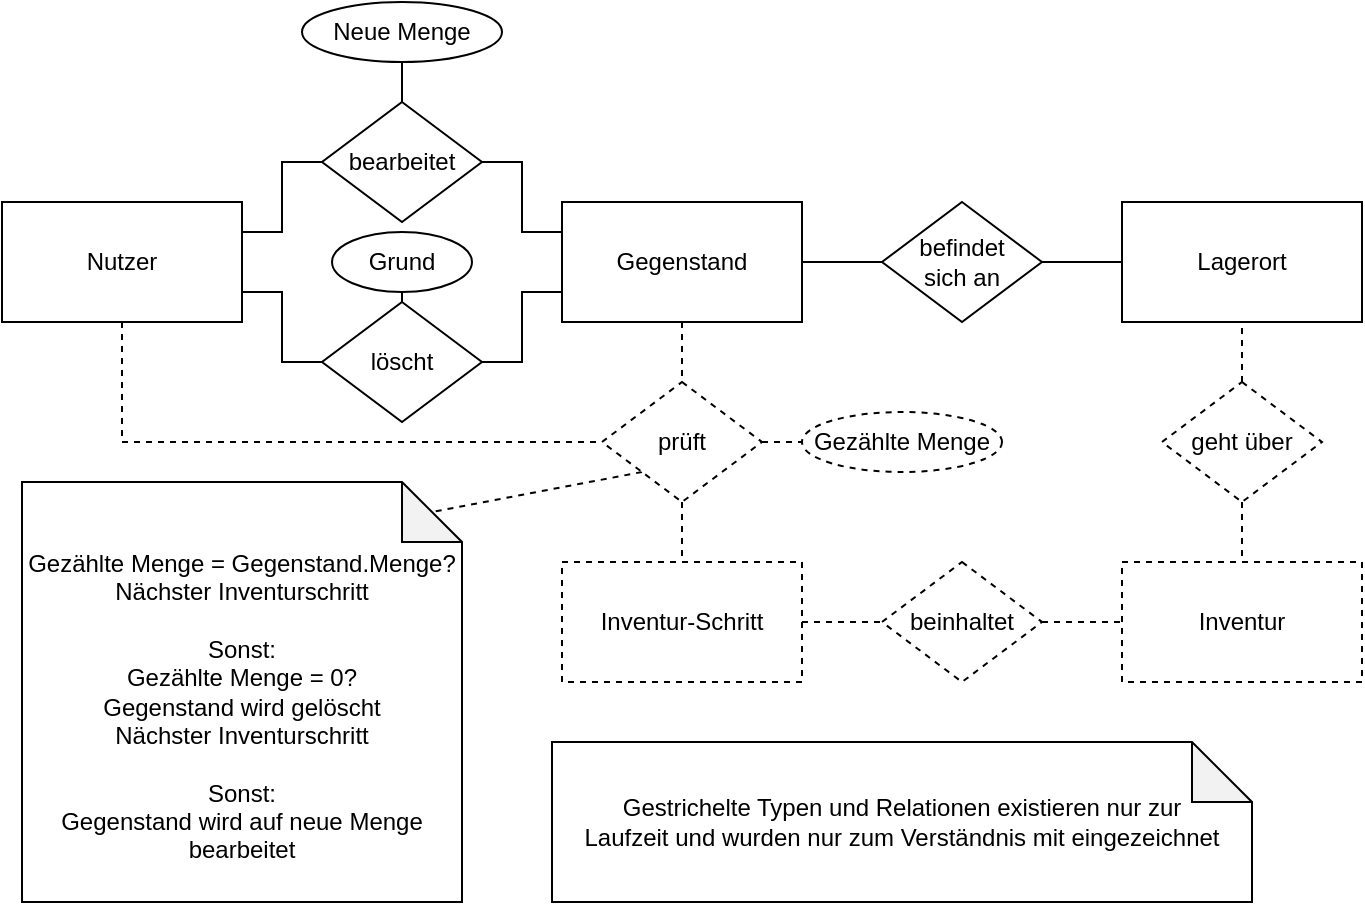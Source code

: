 <mxfile version="13.2.3" type="device"><diagram id="3jMjXDt-f6aRjVZe7sdk" name="Page-1"><mxGraphModel dx="1770" dy="1556" grid="1" gridSize="10" guides="1" tooltips="1" connect="1" arrows="1" fold="1" page="1" pageScale="1" pageWidth="850" pageHeight="1100" math="0" shadow="0"><root><mxCell id="0"/><mxCell id="1" parent="0"/><mxCell id="UXyKIGaGkvaBYyUey0_v-4" style="edgeStyle=orthogonalEdgeStyle;rounded=0;orthogonalLoop=1;jettySize=auto;html=1;exitX=1;exitY=0.5;exitDx=0;exitDy=0;entryX=0;entryY=0.5;entryDx=0;entryDy=0;endArrow=none;endFill=0;" edge="1" parent="1" source="UXyKIGaGkvaBYyUey0_v-1" target="UXyKIGaGkvaBYyUey0_v-3"><mxGeometry relative="1" as="geometry"/></mxCell><mxCell id="UXyKIGaGkvaBYyUey0_v-17" style="edgeStyle=orthogonalEdgeStyle;rounded=0;orthogonalLoop=1;jettySize=auto;html=1;exitX=0.5;exitY=1;exitDx=0;exitDy=0;entryX=0.5;entryY=0;entryDx=0;entryDy=0;endArrow=none;endFill=0;dashed=1;" edge="1" parent="1" source="UXyKIGaGkvaBYyUey0_v-1" target="UXyKIGaGkvaBYyUey0_v-16"><mxGeometry relative="1" as="geometry"/></mxCell><mxCell id="UXyKIGaGkvaBYyUey0_v-1" value="Gegenstand" style="rounded=0;whiteSpace=wrap;html=1;" vertex="1" parent="1"><mxGeometry x="160" y="80" width="120" height="60" as="geometry"/></mxCell><mxCell id="UXyKIGaGkvaBYyUey0_v-2" value="Lagerort" style="rounded=0;whiteSpace=wrap;html=1;" vertex="1" parent="1"><mxGeometry x="440" y="80" width="120" height="60" as="geometry"/></mxCell><mxCell id="UXyKIGaGkvaBYyUey0_v-6" style="edgeStyle=orthogonalEdgeStyle;rounded=0;orthogonalLoop=1;jettySize=auto;html=1;exitX=1;exitY=0.5;exitDx=0;exitDy=0;entryX=0;entryY=0.5;entryDx=0;entryDy=0;endArrow=none;endFill=0;" edge="1" parent="1" source="UXyKIGaGkvaBYyUey0_v-3" target="UXyKIGaGkvaBYyUey0_v-2"><mxGeometry relative="1" as="geometry"/></mxCell><mxCell id="UXyKIGaGkvaBYyUey0_v-3" value="befindet&lt;br&gt;sich an" style="rhombus;whiteSpace=wrap;html=1;" vertex="1" parent="1"><mxGeometry x="320.0" y="80.0" width="80" height="60" as="geometry"/></mxCell><mxCell id="UXyKIGaGkvaBYyUey0_v-7" value="Inventur" style="rounded=0;whiteSpace=wrap;html=1;dashed=1;" vertex="1" parent="1"><mxGeometry x="440" y="260" width="120" height="60" as="geometry"/></mxCell><mxCell id="UXyKIGaGkvaBYyUey0_v-15" style="edgeStyle=orthogonalEdgeStyle;rounded=0;orthogonalLoop=1;jettySize=auto;html=1;exitX=1;exitY=0.5;exitDx=0;exitDy=0;entryX=0;entryY=0.5;entryDx=0;entryDy=0;endArrow=none;endFill=0;dashed=1;" edge="1" parent="1" source="UXyKIGaGkvaBYyUey0_v-11" target="UXyKIGaGkvaBYyUey0_v-13"><mxGeometry relative="1" as="geometry"/></mxCell><mxCell id="UXyKIGaGkvaBYyUey0_v-11" value="Inventur-Schritt" style="rounded=0;whiteSpace=wrap;html=1;dashed=1;" vertex="1" parent="1"><mxGeometry x="160" y="260" width="120" height="60" as="geometry"/></mxCell><mxCell id="UXyKIGaGkvaBYyUey0_v-14" style="edgeStyle=orthogonalEdgeStyle;rounded=0;orthogonalLoop=1;jettySize=auto;html=1;exitX=1;exitY=0.5;exitDx=0;exitDy=0;entryX=0;entryY=0.5;entryDx=0;entryDy=0;endArrow=none;endFill=0;dashed=1;" edge="1" parent="1" source="UXyKIGaGkvaBYyUey0_v-13" target="UXyKIGaGkvaBYyUey0_v-7"><mxGeometry relative="1" as="geometry"/></mxCell><mxCell id="UXyKIGaGkvaBYyUey0_v-13" value="beinhaltet" style="rhombus;whiteSpace=wrap;html=1;dashed=1;" vertex="1" parent="1"><mxGeometry x="320.0" y="260.0" width="80" height="60" as="geometry"/></mxCell><mxCell id="UXyKIGaGkvaBYyUey0_v-18" style="edgeStyle=orthogonalEdgeStyle;rounded=0;orthogonalLoop=1;jettySize=auto;html=1;exitX=0.5;exitY=1;exitDx=0;exitDy=0;entryX=0.5;entryY=0;entryDx=0;entryDy=0;endArrow=none;endFill=0;dashed=1;" edge="1" parent="1" source="UXyKIGaGkvaBYyUey0_v-16" target="UXyKIGaGkvaBYyUey0_v-11"><mxGeometry relative="1" as="geometry"/></mxCell><mxCell id="UXyKIGaGkvaBYyUey0_v-35" style="edgeStyle=orthogonalEdgeStyle;rounded=0;orthogonalLoop=1;jettySize=auto;html=1;exitX=1;exitY=0.5;exitDx=0;exitDy=0;entryX=0;entryY=0.5;entryDx=0;entryDy=0;endArrow=none;endFill=0;dashed=1;" edge="1" parent="1" source="UXyKIGaGkvaBYyUey0_v-16" target="UXyKIGaGkvaBYyUey0_v-34"><mxGeometry relative="1" as="geometry"/></mxCell><mxCell id="UXyKIGaGkvaBYyUey0_v-37" style="rounded=0;orthogonalLoop=1;jettySize=auto;html=1;exitX=0;exitY=1;exitDx=0;exitDy=0;entryX=0;entryY=0;entryDx=205;entryDy=15;entryPerimeter=0;endArrow=none;endFill=0;dashed=1;" edge="1" parent="1" source="UXyKIGaGkvaBYyUey0_v-16" target="UXyKIGaGkvaBYyUey0_v-33"><mxGeometry relative="1" as="geometry"/></mxCell><mxCell id="UXyKIGaGkvaBYyUey0_v-16" value="prüft" style="rhombus;whiteSpace=wrap;html=1;dashed=1;" vertex="1" parent="1"><mxGeometry x="180.0" y="170.0" width="80" height="60" as="geometry"/></mxCell><mxCell id="UXyKIGaGkvaBYyUey0_v-22" style="edgeStyle=orthogonalEdgeStyle;rounded=0;orthogonalLoop=1;jettySize=auto;html=1;exitX=0.5;exitY=1;exitDx=0;exitDy=0;entryX=0;entryY=0.5;entryDx=0;entryDy=0;endArrow=none;endFill=0;dashed=1;" edge="1" parent="1" source="UXyKIGaGkvaBYyUey0_v-21" target="UXyKIGaGkvaBYyUey0_v-16"><mxGeometry relative="1" as="geometry"/></mxCell><mxCell id="UXyKIGaGkvaBYyUey0_v-27" style="edgeStyle=orthogonalEdgeStyle;rounded=0;orthogonalLoop=1;jettySize=auto;html=1;exitX=1;exitY=0.25;exitDx=0;exitDy=0;entryX=0;entryY=0.5;entryDx=0;entryDy=0;endArrow=none;endFill=0;" edge="1" parent="1" source="UXyKIGaGkvaBYyUey0_v-21" target="UXyKIGaGkvaBYyUey0_v-23"><mxGeometry relative="1" as="geometry"/></mxCell><mxCell id="UXyKIGaGkvaBYyUey0_v-29" style="edgeStyle=orthogonalEdgeStyle;rounded=0;orthogonalLoop=1;jettySize=auto;html=1;exitX=1;exitY=0.75;exitDx=0;exitDy=0;entryX=0;entryY=0.5;entryDx=0;entryDy=0;endArrow=none;endFill=0;" edge="1" parent="1" source="UXyKIGaGkvaBYyUey0_v-21" target="UXyKIGaGkvaBYyUey0_v-24"><mxGeometry relative="1" as="geometry"/></mxCell><mxCell id="UXyKIGaGkvaBYyUey0_v-21" value="Nutzer" style="rounded=0;whiteSpace=wrap;html=1;" vertex="1" parent="1"><mxGeometry x="-120" y="80" width="120" height="60" as="geometry"/></mxCell><mxCell id="UXyKIGaGkvaBYyUey0_v-28" style="edgeStyle=orthogonalEdgeStyle;rounded=0;orthogonalLoop=1;jettySize=auto;html=1;exitX=1;exitY=0.5;exitDx=0;exitDy=0;entryX=0;entryY=0.25;entryDx=0;entryDy=0;endArrow=none;endFill=0;" edge="1" parent="1" source="UXyKIGaGkvaBYyUey0_v-23" target="UXyKIGaGkvaBYyUey0_v-1"><mxGeometry relative="1" as="geometry"/></mxCell><mxCell id="UXyKIGaGkvaBYyUey0_v-23" value="bearbeitet" style="rhombus;whiteSpace=wrap;html=1;" vertex="1" parent="1"><mxGeometry x="40.0" y="30.0" width="80" height="60" as="geometry"/></mxCell><mxCell id="UXyKIGaGkvaBYyUey0_v-30" style="edgeStyle=orthogonalEdgeStyle;rounded=0;orthogonalLoop=1;jettySize=auto;html=1;exitX=1;exitY=0.5;exitDx=0;exitDy=0;entryX=0;entryY=0.75;entryDx=0;entryDy=0;endArrow=none;endFill=0;" edge="1" parent="1" source="UXyKIGaGkvaBYyUey0_v-24" target="UXyKIGaGkvaBYyUey0_v-1"><mxGeometry relative="1" as="geometry"/></mxCell><mxCell id="UXyKIGaGkvaBYyUey0_v-24" value="löscht" style="rhombus;whiteSpace=wrap;html=1;" vertex="1" parent="1"><mxGeometry x="40.0" y="130.0" width="80" height="60" as="geometry"/></mxCell><mxCell id="UXyKIGaGkvaBYyUey0_v-26" style="edgeStyle=orthogonalEdgeStyle;rounded=0;orthogonalLoop=1;jettySize=auto;html=1;exitX=0.5;exitY=1;exitDx=0;exitDy=0;entryX=0.5;entryY=0;entryDx=0;entryDy=0;endArrow=none;endFill=0;" edge="1" parent="1" source="UXyKIGaGkvaBYyUey0_v-25" target="UXyKIGaGkvaBYyUey0_v-23"><mxGeometry relative="1" as="geometry"/></mxCell><mxCell id="UXyKIGaGkvaBYyUey0_v-25" value="Neue Menge" style="ellipse;whiteSpace=wrap;html=1;" vertex="1" parent="1"><mxGeometry x="30" y="-20" width="100" height="30" as="geometry"/></mxCell><mxCell id="UXyKIGaGkvaBYyUey0_v-32" style="edgeStyle=orthogonalEdgeStyle;rounded=0;orthogonalLoop=1;jettySize=auto;html=1;exitX=0.5;exitY=1;exitDx=0;exitDy=0;entryX=0.5;entryY=0;entryDx=0;entryDy=0;endArrow=none;endFill=0;" edge="1" parent="1" source="UXyKIGaGkvaBYyUey0_v-31" target="UXyKIGaGkvaBYyUey0_v-24"><mxGeometry relative="1" as="geometry"/></mxCell><mxCell id="UXyKIGaGkvaBYyUey0_v-31" value="Grund" style="ellipse;whiteSpace=wrap;html=1;" vertex="1" parent="1"><mxGeometry x="45" y="95" width="70" height="30" as="geometry"/></mxCell><mxCell id="UXyKIGaGkvaBYyUey0_v-33" value="&lt;br&gt;Gezählte Menge = Gegenstand.Menge?&lt;br&gt;Nächster Inventurschritt&lt;br&gt;&lt;br&gt;Sonst:&lt;br&gt;Gezählte Menge = 0?&lt;br&gt;Gegenstand wird gelöscht&lt;br&gt;Nächster Inventurschritt&lt;br&gt;&lt;br&gt;Sonst:&lt;br&gt;Gegenstand wird auf neue Menge bearbeitet" style="shape=note;whiteSpace=wrap;html=1;backgroundOutline=1;darkOpacity=0.05;" vertex="1" parent="1"><mxGeometry x="-110" y="220" width="220" height="210" as="geometry"/></mxCell><mxCell id="UXyKIGaGkvaBYyUey0_v-34" value="Gezählte Menge" style="ellipse;whiteSpace=wrap;html=1;dashed=1;" vertex="1" parent="1"><mxGeometry x="280" y="185" width="100" height="30" as="geometry"/></mxCell><mxCell id="UXyKIGaGkvaBYyUey0_v-38" value="Gestrichelte Typen und Relationen existieren nur zur &lt;br&gt;Laufzeit und wurden nur zum Verständnis mit eingezeichnet" style="shape=note;whiteSpace=wrap;html=1;backgroundOutline=1;darkOpacity=0.05;" vertex="1" parent="1"><mxGeometry x="155" y="350" width="350" height="80" as="geometry"/></mxCell><mxCell id="UXyKIGaGkvaBYyUey0_v-40" style="edgeStyle=none;rounded=0;orthogonalLoop=1;jettySize=auto;html=1;exitX=0.5;exitY=0;exitDx=0;exitDy=0;entryX=0.5;entryY=1;entryDx=0;entryDy=0;dashed=1;endArrow=none;endFill=0;" edge="1" parent="1" source="UXyKIGaGkvaBYyUey0_v-39" target="UXyKIGaGkvaBYyUey0_v-2"><mxGeometry relative="1" as="geometry"/></mxCell><mxCell id="UXyKIGaGkvaBYyUey0_v-41" style="edgeStyle=none;rounded=0;orthogonalLoop=1;jettySize=auto;html=1;exitX=0.5;exitY=1;exitDx=0;exitDy=0;entryX=0.5;entryY=0;entryDx=0;entryDy=0;dashed=1;endArrow=none;endFill=0;" edge="1" parent="1" source="UXyKIGaGkvaBYyUey0_v-39" target="UXyKIGaGkvaBYyUey0_v-7"><mxGeometry relative="1" as="geometry"/></mxCell><mxCell id="UXyKIGaGkvaBYyUey0_v-39" value="geht über" style="rhombus;whiteSpace=wrap;html=1;dashed=1;" vertex="1" parent="1"><mxGeometry x="460.0" y="170.0" width="80" height="60" as="geometry"/></mxCell></root></mxGraphModel></diagram></mxfile>